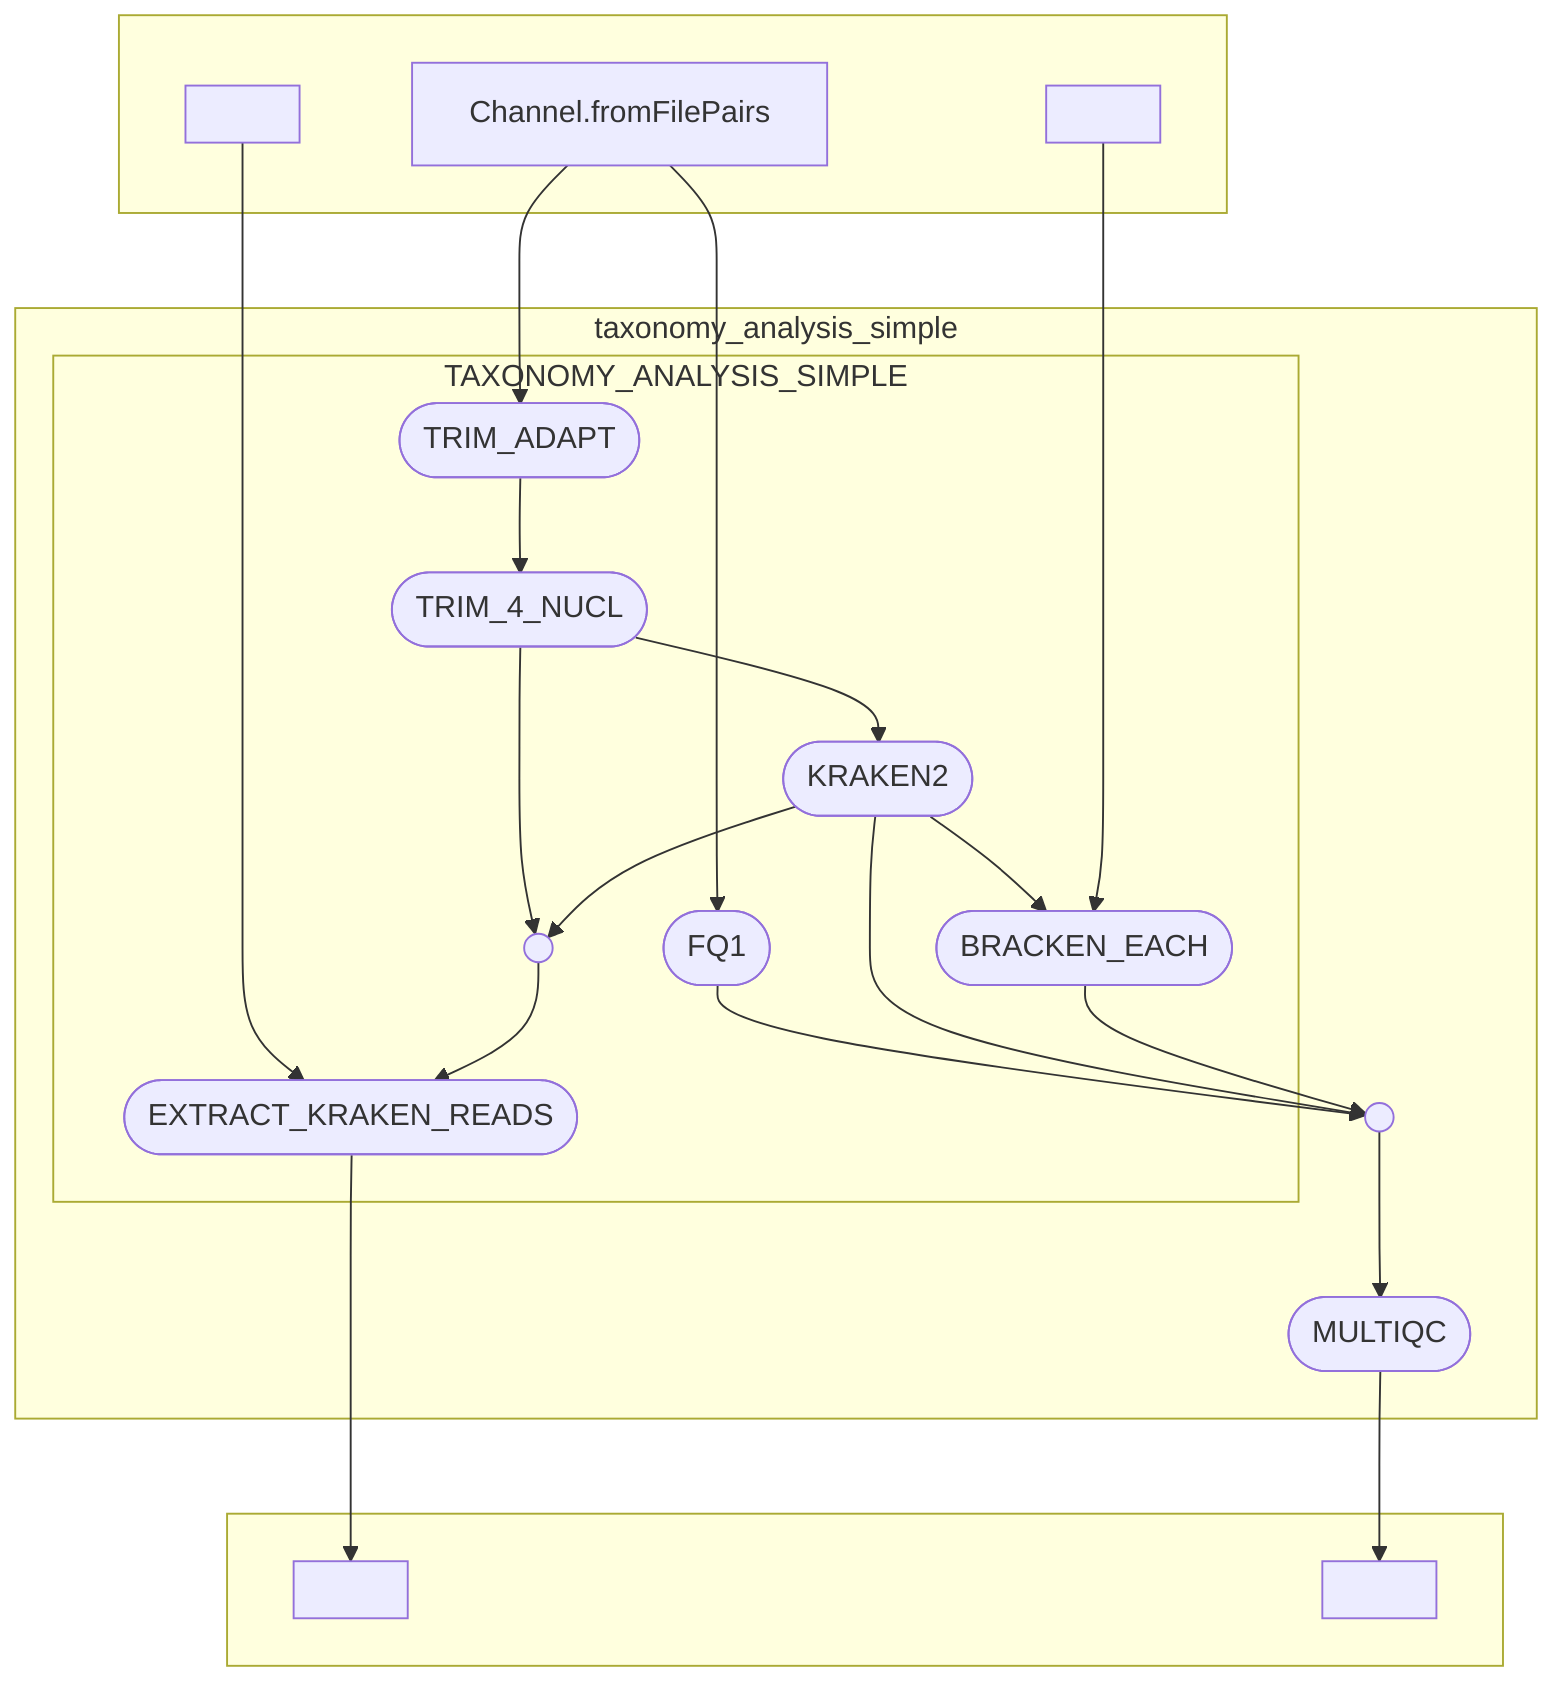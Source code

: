 flowchart TB
    subgraph " "
    v0["Channel.fromFilePairs"]
    v5[" "]
    v9[" "]
    end
    subgraph taxonomy_analysis_simple
    subgraph TAXONOMY_ANALYSIS_SIMPLE
    v1([FQ1])
    v2([TRIM_ADAPT])
    v3([TRIM_4_NUCL])
    v4([KRAKEN2])
    v6([BRACKEN_EACH])
    v10([EXTRACT_KRAKEN_READS])
    v7(( ))
    end
    v15([MULTIQC])
    v12(( ))
    end
    subgraph " "
    v11[" "]
    v16[" "]
    end
    v0 --> v1
    v0 --> v2
    v1 --> v12
    v2 --> v3
    v3 --> v4
    v3 --> v7
    v4 --> v6
    v4 --> v7
    v4 --> v12
    v5 --> v6
    v6 --> v12
    v9 --> v10
    v7 --> v10
    v10 --> v11
    v12 --> v15
    v15 --> v16